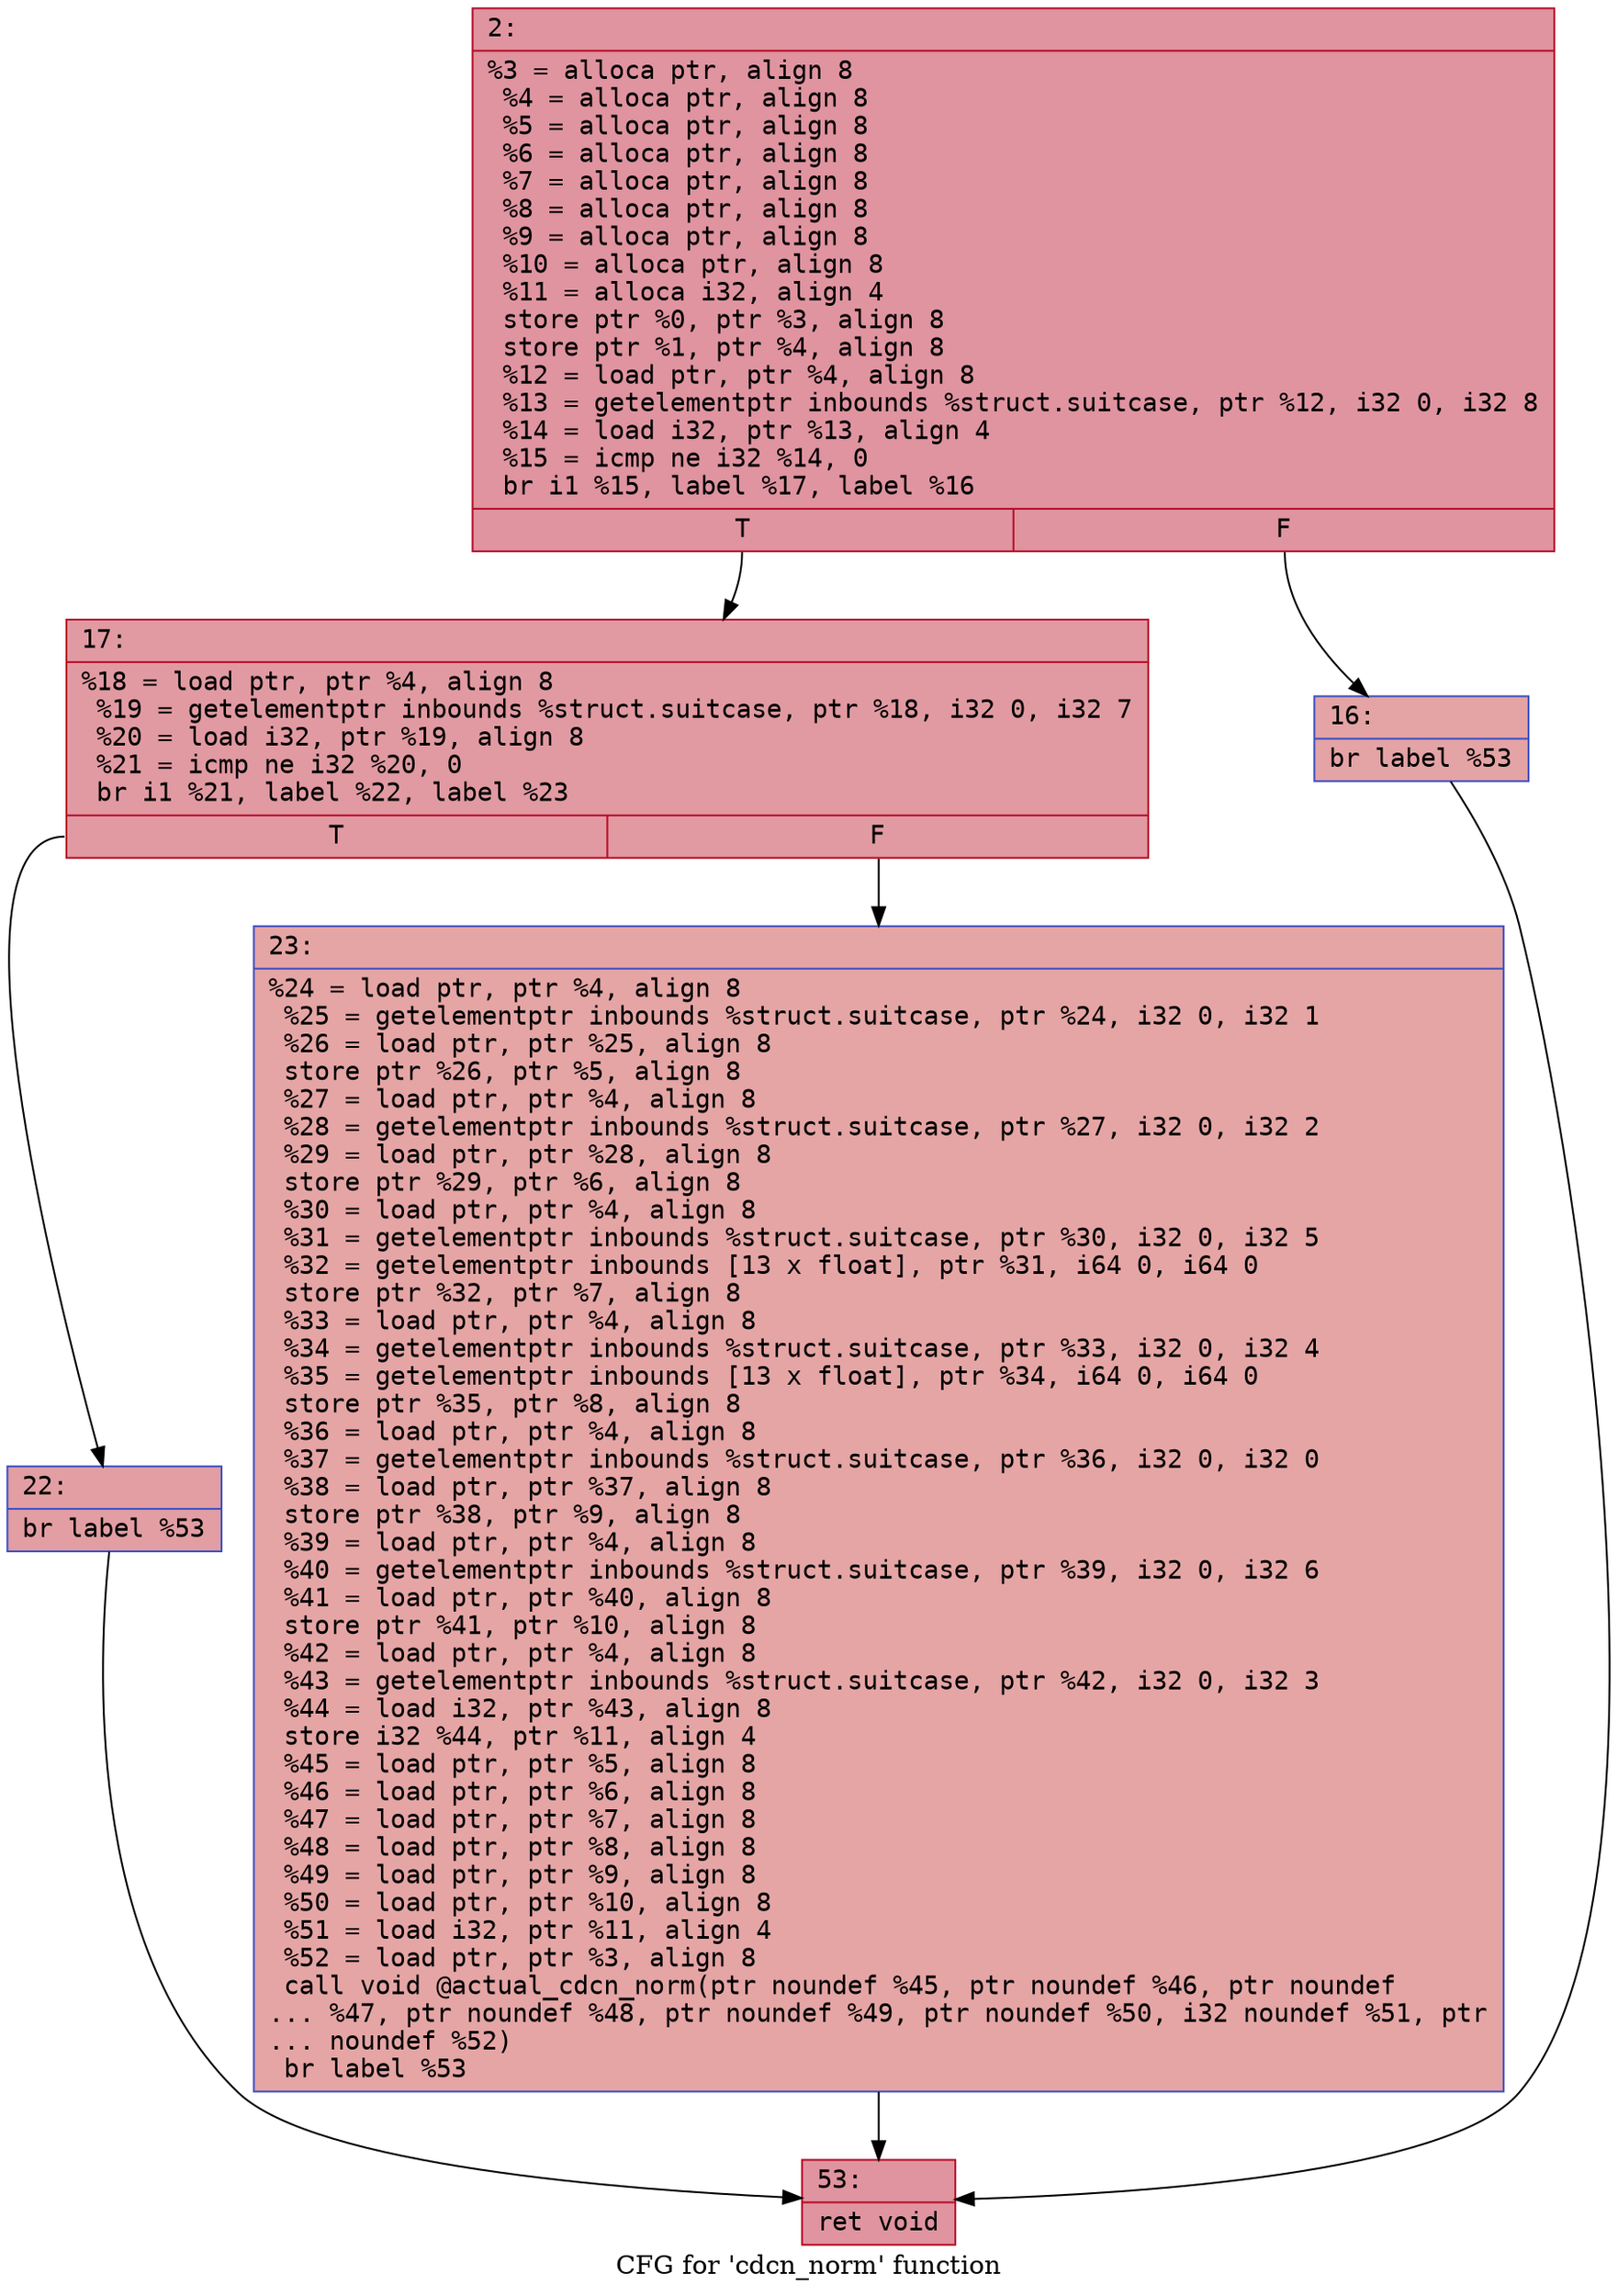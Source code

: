 digraph "CFG for 'cdcn_norm' function" {
	label="CFG for 'cdcn_norm' function";

	Node0x600003231ef0 [shape=record,color="#b70d28ff", style=filled, fillcolor="#b70d2870" fontname="Courier",label="{2:\l|  %3 = alloca ptr, align 8\l  %4 = alloca ptr, align 8\l  %5 = alloca ptr, align 8\l  %6 = alloca ptr, align 8\l  %7 = alloca ptr, align 8\l  %8 = alloca ptr, align 8\l  %9 = alloca ptr, align 8\l  %10 = alloca ptr, align 8\l  %11 = alloca i32, align 4\l  store ptr %0, ptr %3, align 8\l  store ptr %1, ptr %4, align 8\l  %12 = load ptr, ptr %4, align 8\l  %13 = getelementptr inbounds %struct.suitcase, ptr %12, i32 0, i32 8\l  %14 = load i32, ptr %13, align 4\l  %15 = icmp ne i32 %14, 0\l  br i1 %15, label %17, label %16\l|{<s0>T|<s1>F}}"];
	Node0x600003231ef0:s0 -> Node0x600003231f90[tooltip="2 -> 17\nProbability 62.50%" ];
	Node0x600003231ef0:s1 -> Node0x600003231f40[tooltip="2 -> 16\nProbability 37.50%" ];
	Node0x600003231f40 [shape=record,color="#3d50c3ff", style=filled, fillcolor="#c32e3170" fontname="Courier",label="{16:\l|  br label %53\l}"];
	Node0x600003231f40 -> Node0x600003232080[tooltip="16 -> 53\nProbability 100.00%" ];
	Node0x600003231f90 [shape=record,color="#b70d28ff", style=filled, fillcolor="#bb1b2c70" fontname="Courier",label="{17:\l|  %18 = load ptr, ptr %4, align 8\l  %19 = getelementptr inbounds %struct.suitcase, ptr %18, i32 0, i32 7\l  %20 = load i32, ptr %19, align 8\l  %21 = icmp ne i32 %20, 0\l  br i1 %21, label %22, label %23\l|{<s0>T|<s1>F}}"];
	Node0x600003231f90:s0 -> Node0x600003231fe0[tooltip="17 -> 22\nProbability 62.50%" ];
	Node0x600003231f90:s1 -> Node0x600003232030[tooltip="17 -> 23\nProbability 37.50%" ];
	Node0x600003231fe0 [shape=record,color="#3d50c3ff", style=filled, fillcolor="#be242e70" fontname="Courier",label="{22:\l|  br label %53\l}"];
	Node0x600003231fe0 -> Node0x600003232080[tooltip="22 -> 53\nProbability 100.00%" ];
	Node0x600003232030 [shape=record,color="#3d50c3ff", style=filled, fillcolor="#c5333470" fontname="Courier",label="{23:\l|  %24 = load ptr, ptr %4, align 8\l  %25 = getelementptr inbounds %struct.suitcase, ptr %24, i32 0, i32 1\l  %26 = load ptr, ptr %25, align 8\l  store ptr %26, ptr %5, align 8\l  %27 = load ptr, ptr %4, align 8\l  %28 = getelementptr inbounds %struct.suitcase, ptr %27, i32 0, i32 2\l  %29 = load ptr, ptr %28, align 8\l  store ptr %29, ptr %6, align 8\l  %30 = load ptr, ptr %4, align 8\l  %31 = getelementptr inbounds %struct.suitcase, ptr %30, i32 0, i32 5\l  %32 = getelementptr inbounds [13 x float], ptr %31, i64 0, i64 0\l  store ptr %32, ptr %7, align 8\l  %33 = load ptr, ptr %4, align 8\l  %34 = getelementptr inbounds %struct.suitcase, ptr %33, i32 0, i32 4\l  %35 = getelementptr inbounds [13 x float], ptr %34, i64 0, i64 0\l  store ptr %35, ptr %8, align 8\l  %36 = load ptr, ptr %4, align 8\l  %37 = getelementptr inbounds %struct.suitcase, ptr %36, i32 0, i32 0\l  %38 = load ptr, ptr %37, align 8\l  store ptr %38, ptr %9, align 8\l  %39 = load ptr, ptr %4, align 8\l  %40 = getelementptr inbounds %struct.suitcase, ptr %39, i32 0, i32 6\l  %41 = load ptr, ptr %40, align 8\l  store ptr %41, ptr %10, align 8\l  %42 = load ptr, ptr %4, align 8\l  %43 = getelementptr inbounds %struct.suitcase, ptr %42, i32 0, i32 3\l  %44 = load i32, ptr %43, align 8\l  store i32 %44, ptr %11, align 4\l  %45 = load ptr, ptr %5, align 8\l  %46 = load ptr, ptr %6, align 8\l  %47 = load ptr, ptr %7, align 8\l  %48 = load ptr, ptr %8, align 8\l  %49 = load ptr, ptr %9, align 8\l  %50 = load ptr, ptr %10, align 8\l  %51 = load i32, ptr %11, align 4\l  %52 = load ptr, ptr %3, align 8\l  call void @actual_cdcn_norm(ptr noundef %45, ptr noundef %46, ptr noundef\l... %47, ptr noundef %48, ptr noundef %49, ptr noundef %50, i32 noundef %51, ptr\l... noundef %52)\l  br label %53\l}"];
	Node0x600003232030 -> Node0x600003232080[tooltip="23 -> 53\nProbability 100.00%" ];
	Node0x600003232080 [shape=record,color="#b70d28ff", style=filled, fillcolor="#b70d2870" fontname="Courier",label="{53:\l|  ret void\l}"];
}
